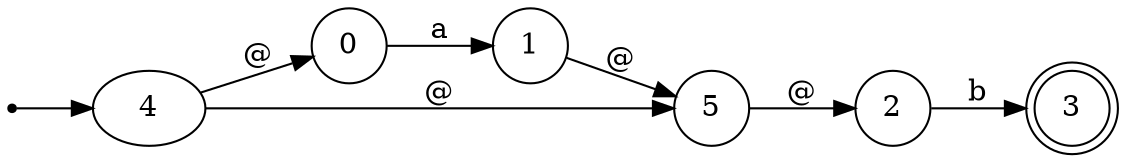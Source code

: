 digraph finite_state_machine {
	rankdir=LR size="8,5"
	ini [shape=point]
	ini -> 4
	node [shape=doublecircle]
	3
	node [shape=circle]
	0 -> 1 [label=a]
	2 -> 3 [label=b]
	4 -> 5 [label="@"]
	4 -> 0 [label="@"]
	1 -> 5 [label="@"]
	5 -> 2 [label="@"]
}
